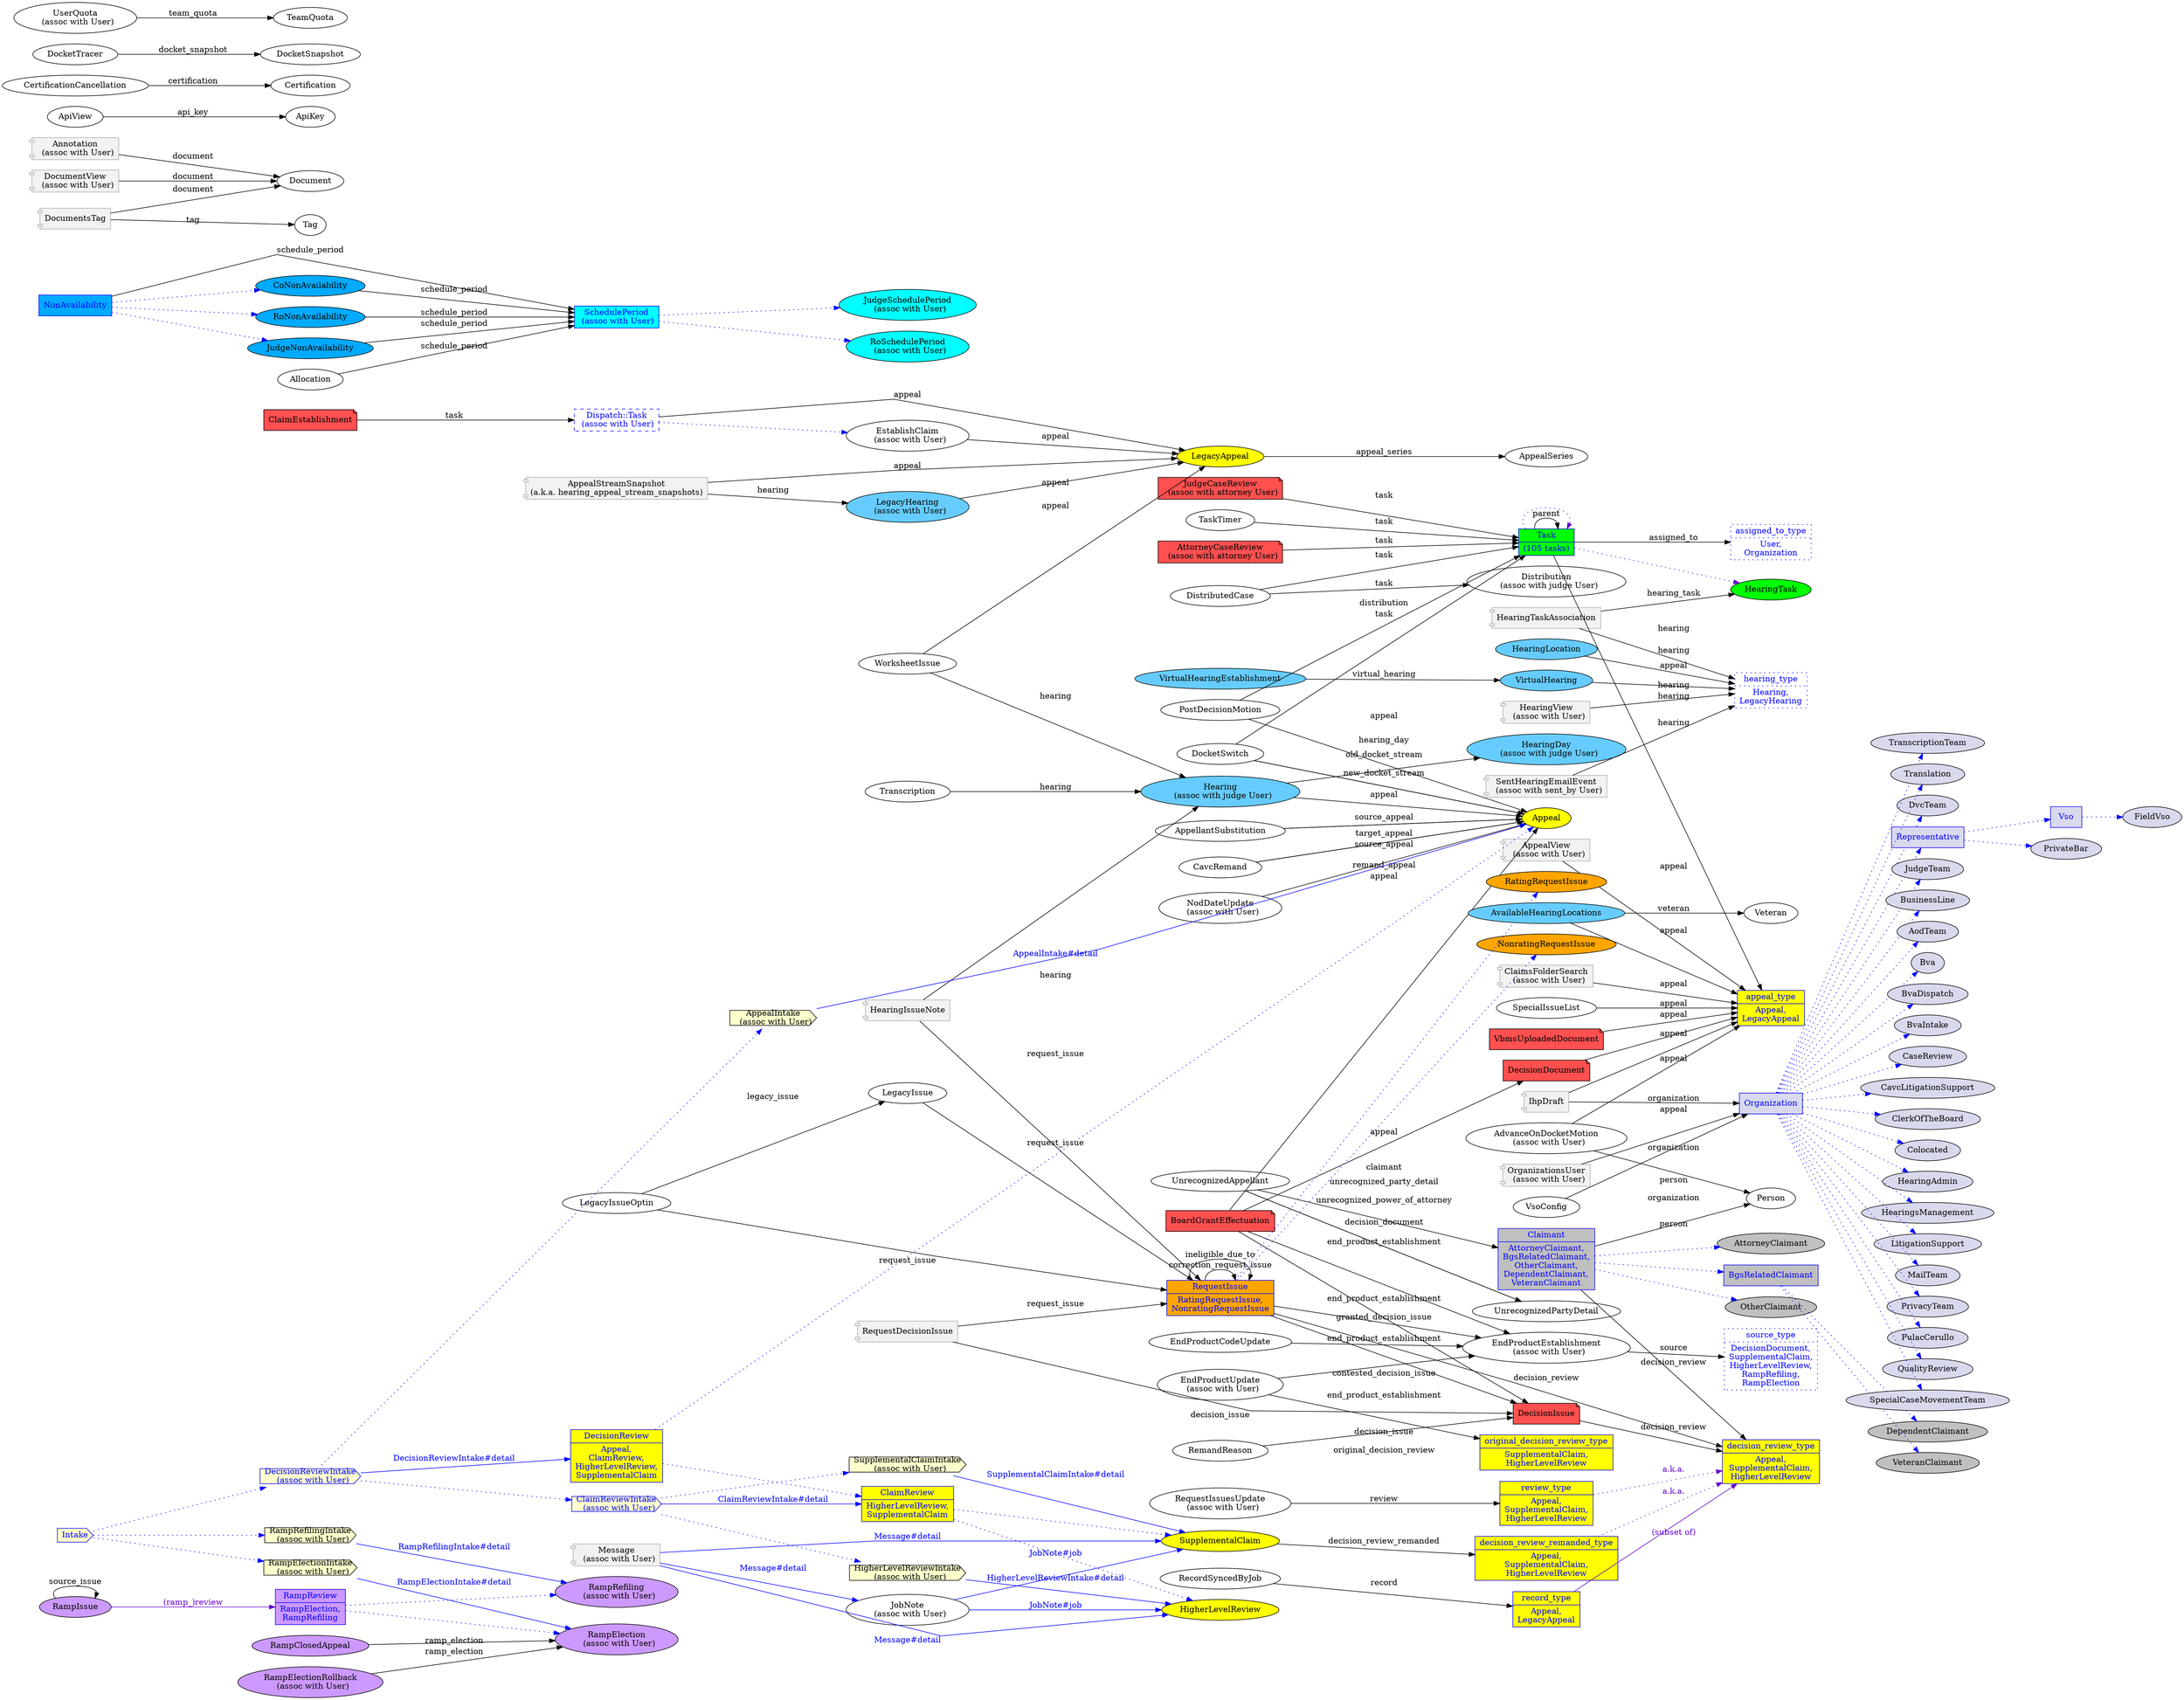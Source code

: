 digraph belongs_to_erd_subclasses {
	graph [bb="0,0,3024,2939.7",
		rankdir=LR,
		splines=line
	];
	node [label="\N"];
	AppealSeries	[
		label=AppealSeries,
		];
	LegacyAppeal	[fillcolor=yellow,
		label=LegacyAppeal,
		style=filled,
		];
	LegacyAppeal -> AppealSeries	[label=appeal_series,
		];
	HearingTask	[fillcolor=green,
		label=HearingTask,
		style=filled,
		];
	HearingTaskAssociation	[color="#aaaaaa",
		fillcolor="#f2f2f2",
		label=HearingTaskAssociation,
		shape=component,
		style=filled,
		];
	HearingTaskAssociation -> HearingTask	[label=hearing_task,
		];
	hearing_type	[color=blue,
		fontcolor=blue,
		label="hearing_type|Hearing,\nLegacyHearing",
		shape=record,
		style=dotted,
		];
	HearingTaskAssociation -> hearing_type	[label=hearing,
		];
	SchedulePeriod	[color=blue,
		fillcolor=cyan,
		fontcolor=blue,
		label="SchedulePeriod\n  (assoc with User)",
		shape=record,
		style=filled,
		];
	JudgeSchedulePeriod	[fillcolor=cyan,
		label="JudgeSchedulePeriod\n  (assoc with User)",
		style=filled,
		];
	SchedulePeriod -> JudgeSchedulePeriod	[color=blue,
		style=dotted];
	RoSchedulePeriod	[fillcolor=cyan,
		label="RoSchedulePeriod\n  (assoc with User)",
		style=filled,
		];
	SchedulePeriod -> RoSchedulePeriod	[color=blue,
		style=dotted];
	NonAvailability	[color=blue,
		fillcolor="#00aaff",
		fontcolor=blue,
		label=NonAvailability,
		shape=record,
		style=filled,
		];
	NonAvailability -> SchedulePeriod	[label=schedule_period,
		];
	CoNonAvailability	[fillcolor="#00aaff",
		label=CoNonAvailability,
		style=filled,
		];
	NonAvailability -> CoNonAvailability	[color=blue,
		style=dotted];
	RoNonAvailability	[fillcolor="#00aaff",
		label=RoNonAvailability,
		style=filled,
		];
	NonAvailability -> RoNonAvailability	[color=blue,
		style=dotted];
	JudgeNonAvailability	[fillcolor="#00aaff",
		label=JudgeNonAvailability,
		style=filled,
		];
	NonAvailability -> JudgeNonAvailability	[color=blue,
		style=dotted];
	DecisionIssue	[fillcolor="#ff5050",
		label=DecisionIssue,
		shape=note,
		style=filled,
		];
	decision_review_type	[color=blue,
		fillcolor=yellow,
		fontcolor=blue,
		label="decision_review_type|Appeal,\nSupplementalClaim,\nHigherLevelReview",
		shape=record,
		style=filled,
		];
	DecisionIssue -> decision_review_type	[label=decision_review,
		];
	RemandReason	[
		label=RemandReason,
		];
	RemandReason -> DecisionIssue	[label=decision_issue,
		];
	Task	[color=blue,
		fillcolor=green,
		fontcolor=blue,
		label="Task|(105 tasks)",
		shape=record,
		style=filled,
		];
	Task -> HearingTask	[color="#6600cc",
		fontcolor="#6600cc",
		style=dotted];
	Task -> Task	[label=parent,
		];
	Task -> Task	[color="#6600cc",
		fontcolor="#6600cc",
		style=dotted];
	assigned_to_type	[color=blue,
		fontcolor=blue,
		label="assigned_to_type|User,\nOrganization",
		shape=record,
		style=dotted,
		];
	Task -> assigned_to_type	[label=assigned_to,
		];
	appeal_type	[color=blue,
		fillcolor=yellow,
		fontcolor=blue,
		label="appeal_type|Appeal,\nLegacyAppeal",
		shape=record,
		style=filled,
		];
	Task -> appeal_type	[label=appeal,
		];
	HearingDay	[fillcolor="#66ccff",
		label="HearingDay\n  (assoc with judge User)",
		style=filled,
		];
	"Dispatch::Task"	[color=blue,
		fontcolor=blue,
		label="Dispatch::Task\n  (assoc with User)",
		shape=record,
		style=dashed,
		];
	"Dispatch::Task" -> LegacyAppeal	[label=appeal,
		];
	EstablishClaim	[
		label="EstablishClaim\n  (assoc with User)",
		];
	"Dispatch::Task" -> EstablishClaim	[color=blue,
		style=dotted];
	Person	[
		label=Person,
		];
	AdvanceOnDocketMotion	[
		label="AdvanceOnDocketMotion\n  (assoc with User)",
		];
	AdvanceOnDocketMotion -> appeal_type	[label=appeal,
		];
	AdvanceOnDocketMotion -> Person	[label=person,
		];
	Document	[
		label=Document,
		];
	Annotation	[color="#aaaaaa",
		fillcolor="#f2f2f2",
		label="Annotation\n  (assoc with User)",
		shape=component,
		style=filled,
		];
	Annotation -> Document	[label=document,
		];
	ApiKey	[
		label=ApiKey,
		];
	ApiView	[
		label=ApiView,
		];
	ApiView -> ApiKey	[label=api_key,
		];
	LegacyHearing	[fillcolor="#66ccff",
		label="LegacyHearing\n  (assoc with User)",
		style=filled,
		];
	LegacyHearing -> LegacyAppeal	[label=appeal,
		];
	AppealStreamSnapshot	[color="#aaaaaa",
		fillcolor="#f2f2f2",
		label="AppealStreamSnapshot\n(a.k.a. hearing_appeal_stream_snapshots)",
		shape=component,
		style=filled,
		];
	AppealStreamSnapshot -> LegacyAppeal	[label=appeal,
		];
	AppealStreamSnapshot -> LegacyHearing	[label=hearing,
		];
	AppealView	[color="#aaaaaa",
		fillcolor="#f2f2f2",
		label="AppealView\n  (assoc with User)",
		shape=component,
		style=filled,
		];
	AppealView -> appeal_type	[label=appeal,
		];
	Appeal	[fillcolor=yellow,
		label=Appeal,
		style=filled,
		];
	AppellantSubstitution	[
		label=AppellantSubstitution,
		];
	AppellantSubstitution -> Appeal	[label=source_appeal,
		];
	AppellantSubstitution -> Appeal	[label=target_appeal,
		];
	AttorneyCaseReview	[fillcolor="#ff5050",
		label="AttorneyCaseReview\n  (assoc with attorney User)",
		shape=note,
		style=filled,
		];
	AttorneyCaseReview -> Task	[label=task,
		];
	Claimant	[color=blue,
		fillcolor=gray,
		fontcolor=blue,
		label="Claimant|AttorneyClaimant,\nBgsRelatedClaimant,\nOtherClaimant,\nDependentClaimant,\nVeteranClaimant",
		shape=record,
		style=filled,
		];
	Claimant -> Person	[label=person,
		];
	Claimant -> decision_review_type	[label=decision_review,
		];
	AttorneyClaimant	[fillcolor=gray,
		label=AttorneyClaimant,
		style=filled,
		];
	Claimant -> AttorneyClaimant	[color=blue,
		style=dotted];
	BgsRelatedClaimant	[color=blue,
		fillcolor=gray,
		fontcolor=blue,
		label=BgsRelatedClaimant,
		shape=record,
		style=filled,
		];
	Claimant -> BgsRelatedClaimant	[color=blue,
		style=dotted];
	OtherClaimant	[fillcolor=gray,
		label=OtherClaimant,
		style=filled,
		];
	Claimant -> OtherClaimant	[color=blue,
		style=dotted];
	BoardGrantEffectuation	[fillcolor="#ff5050",
		label=BoardGrantEffectuation,
		shape=note,
		style=filled,
		];
	BoardGrantEffectuation -> DecisionIssue	[label=granted_decision_issue,
		];
	BoardGrantEffectuation -> Appeal	[label=appeal,
		];
	DecisionDocument	[fillcolor="#ff5050",
		label=DecisionDocument,
		shape=note,
		style=filled,
		];
	BoardGrantEffectuation -> DecisionDocument	[label=decision_document,
		];
	EndProductEstablishment	[
		label="EndProductEstablishment\n  (assoc with User)",
		];
	BoardGrantEffectuation -> EndProductEstablishment	[label=end_product_establishment,
		];
	DecisionDocument -> appeal_type	[label=appeal,
		];
	source_type	[color=blue,
		fontcolor=blue,
		label="source_type|DecisionDocument,\nSupplementalClaim,\nHigherLevelReview,\nRampRefiling,\nRampElection",
		shape=record,
		style=dotted,
		];
	EndProductEstablishment -> source_type	[label=source,
		];
	CavcRemand	[
		label=CavcRemand,
		];
	CavcRemand -> Appeal	[label=source_appeal,
		];
	CavcRemand -> Appeal	[label=remand_appeal,
		];
	Certification	[
		label=Certification,
		];
	CertificationCancellation	[
		label=CertificationCancellation,
		];
	CertificationCancellation -> Certification	[label=certification,
		];
	ClaimEstablishment	[fillcolor="#ff5050",
		label=ClaimEstablishment,
		shape=note,
		style=filled,
		];
	ClaimEstablishment -> "Dispatch::Task"	[label=task,
		];
	ClaimsFolderSearch	[color="#aaaaaa",
		fillcolor="#f2f2f2",
		label="ClaimsFolderSearch\n  (assoc with User)",
		shape=component,
		style=filled,
		];
	ClaimsFolderSearch -> appeal_type	[label=appeal,
		];
	Distribution	[
		label="Distribution\n  (assoc with judge User)",
		];
	DistributedCase	[
		label=DistributedCase,
		];
	DistributedCase -> Task	[label=task,
		];
	DistributedCase -> Distribution	[label=distribution,
		];
	DocketSwitch	[
		label=DocketSwitch,
		];
	DocketSwitch -> Task	[label=task,
		];
	DocketSwitch -> Appeal	[label=old_docket_stream,
		];
	DocketSwitch -> Appeal	[label=new_docket_stream,
		];
	DocketSnapshot	[
		label=DocketSnapshot,
		];
	DocketTracer	[
		label=DocketTracer,
		];
	DocketTracer -> DocketSnapshot	[label=docket_snapshot,
		];
	DocumentView	[color="#aaaaaa",
		fillcolor="#f2f2f2",
		label="DocumentView\n  (assoc with User)",
		shape=component,
		style=filled,
		];
	DocumentView -> Document	[label=document,
		];
	DocumentsTag	[color="#aaaaaa",
		fillcolor="#f2f2f2",
		label=DocumentsTag,
		shape=component,
		style=filled,
		];
	DocumentsTag -> Document	[label=document,
		];
	Tag	[
		label=Tag,
		];
	DocumentsTag -> Tag	[label=tag,
		];
	EndProductCodeUpdate	[
		label=EndProductCodeUpdate,
		];
	EndProductCodeUpdate -> EndProductEstablishment	[label=end_product_establishment,
		];
	EndProductUpdate	[
		label="EndProductUpdate\n  (assoc with User)",
		];
	EndProductUpdate -> EndProductEstablishment	[label=end_product_establishment,
		];
	original_decision_review_type	[color=blue,
		fillcolor=yellow,
		fontcolor=blue,
		label="original_decision_review_type|SupplementalClaim,\nHigherLevelReview",
		shape=record,
		style=filled,
		];
	EndProductUpdate -> original_decision_review_type	[label=original_decision_review,
		];
	Hearing	[fillcolor="#66ccff",
		label="Hearing\n  (assoc with judge User)",
		style=filled,
		];
	Hearing -> HearingDay	[label=hearing_day,
		];
	Hearing -> Appeal	[label=appeal,
		];
	RequestIssue	[color=blue,
		fillcolor=orange,
		fontcolor=blue,
		label="RequestIssue|RatingRequestIssue,\nNonratingRequestIssue",
		shape=record,
		style=filled,
		];
	RequestIssue -> DecisionIssue	[label=contested_decision_issue,
		];
	RequestIssue -> decision_review_type	[label=decision_review,
		];
	RequestIssue -> EndProductEstablishment	[label=end_product_establishment,
		];
	RequestIssue -> RequestIssue	[label=correction_request_issue,
		];
	RequestIssue -> RequestIssue	[label=ineligible_due_to,
		];
	NonratingRequestIssue	[fillcolor=orange,
		label=NonratingRequestIssue,
		style=filled,
		];
	RequestIssue -> NonratingRequestIssue	[color=blue,
		style=dotted];
	RatingRequestIssue	[fillcolor=orange,
		label=RatingRequestIssue,
		style=filled,
		];
	RequestIssue -> RatingRequestIssue	[color=blue,
		style=dotted];
	HearingIssueNote	[color="#aaaaaa",
		fillcolor="#f2f2f2",
		label=HearingIssueNote,
		shape=component,
		style=filled,
		];
	HearingIssueNote -> Hearing	[label=hearing,
		];
	HearingIssueNote -> RequestIssue	[label=request_issue,
		];
	HearingLocation	[fillcolor="#66ccff",
		label=HearingLocation,
		style=filled,
		];
	HearingLocation -> hearing_type	[label=hearing,
		];
	HearingView	[color="#aaaaaa",
		fillcolor="#f2f2f2",
		label="HearingView\n  (assoc with User)",
		shape=component,
		style=filled,
		];
	HearingView -> hearing_type	[label=hearing,
		];
	Allocation	[
		label=Allocation,
		];
	Allocation -> SchedulePeriod	[label=schedule_period,
		];
	Veteran	[
		label=Veteran,
		];
	AvailableHearingLocations	[fillcolor="#66ccff",
		label=AvailableHearingLocations,
		style=filled,
		];
	AvailableHearingLocations -> appeal_type	[label=appeal,
		];
	AvailableHearingLocations -> Veteran	[label=veteran,
		];
	SentHearingEmailEvent	[color="#aaaaaa",
		fillcolor="#f2f2f2",
		label="SentHearingEmailEvent\n  (assoc with sent_by User)",
		shape=component,
		style=filled,
		];
	SentHearingEmailEvent -> hearing_type	[label=hearing,
		];
	Transcription	[
		label=Transcription,
		];
	Transcription -> Hearing	[label=hearing,
		];
	VirtualHearing	[fillcolor="#66ccff",
		label=VirtualHearing,
		style=filled,
		];
	VirtualHearing -> hearing_type	[label=hearing,
		];
	VirtualHearingEstablishment	[fillcolor="#66ccff",
		label=VirtualHearingEstablishment,
		style=filled,
		];
	VirtualHearingEstablishment -> VirtualHearing	[label=virtual_hearing,
		];
	IhpDraft	[color="#aaaaaa",
		fillcolor="#f2f2f2",
		label=IhpDraft,
		shape=component,
		style=filled,
		];
	IhpDraft -> appeal_type	[label=appeal,
		];
	Organization	[color=blue,
		fillcolor="#d9d9ee",
		fontcolor=blue,
		label=Organization,
		shape=record,
		style=filled,
		];
	IhpDraft -> Organization	[label=organization,
		];
	DvcTeam	[fillcolor="#d9d9ee",
		label=DvcTeam,
		style=filled,
		];
	Organization -> DvcTeam	[color=blue,
		style=dotted];
	Representative	[color=blue,
		fillcolor="#d9d9ee",
		fontcolor=blue,
		label=Representative,
		shape=record,
		style=filled,
		];
	Organization -> Representative	[color=blue,
		style=dotted];
	JudgeTeam	[fillcolor="#d9d9ee",
		label=JudgeTeam,
		style=filled,
		];
	Organization -> JudgeTeam	[color=blue,
		style=dotted];
	BusinessLine	[fillcolor="#d9d9ee",
		label=BusinessLine,
		style=filled,
		];
	Organization -> BusinessLine	[color=blue,
		style=dotted];
	AodTeam	[fillcolor="#d9d9ee",
		label=AodTeam,
		style=filled,
		];
	Organization -> AodTeam	[color=blue,
		style=dotted];
	Bva	[fillcolor="#d9d9ee",
		label=Bva,
		style=filled,
		];
	Organization -> Bva	[color=blue,
		style=dotted];
	BvaDispatch	[fillcolor="#d9d9ee",
		label=BvaDispatch,
		style=filled,
		];
	Organization -> BvaDispatch	[color=blue,
		style=dotted];
	BvaIntake	[fillcolor="#d9d9ee",
		label=BvaIntake,
		style=filled,
		];
	Organization -> BvaIntake	[color=blue,
		style=dotted];
	CaseReview	[fillcolor="#d9d9ee",
		label=CaseReview,
		style=filled,
		];
	Organization -> CaseReview	[color=blue,
		style=dotted];
	CavcLitigationSupport	[fillcolor="#d9d9ee",
		label=CavcLitigationSupport,
		style=filled,
		];
	Organization -> CavcLitigationSupport	[color=blue,
		style=dotted];
	ClerkOfTheBoard	[fillcolor="#d9d9ee",
		label=ClerkOfTheBoard,
		style=filled,
		];
	Organization -> ClerkOfTheBoard	[color=blue,
		style=dotted];
	Colocated	[fillcolor="#d9d9ee",
		label=Colocated,
		style=filled,
		];
	Organization -> Colocated	[color=blue,
		style=dotted];
	HearingAdmin	[fillcolor="#d9d9ee",
		label=HearingAdmin,
		style=filled,
		];
	Organization -> HearingAdmin	[color=blue,
		style=dotted];
	HearingsManagement	[fillcolor="#d9d9ee",
		label=HearingsManagement,
		style=filled,
		];
	Organization -> HearingsManagement	[color=blue,
		style=dotted];
	LitigationSupport	[fillcolor="#d9d9ee",
		label=LitigationSupport,
		style=filled,
		];
	Organization -> LitigationSupport	[color=blue,
		style=dotted];
	MailTeam	[fillcolor="#d9d9ee",
		label=MailTeam,
		style=filled,
		];
	Organization -> MailTeam	[color=blue,
		style=dotted];
	PrivacyTeam	[fillcolor="#d9d9ee",
		label=PrivacyTeam,
		style=filled,
		];
	Organization -> PrivacyTeam	[color=blue,
		style=dotted];
	PulacCerullo	[fillcolor="#d9d9ee",
		label=PulacCerullo,
		style=filled,
		];
	Organization -> PulacCerullo	[color=blue,
		style=dotted];
	QualityReview	[fillcolor="#d9d9ee",
		label=QualityReview,
		style=filled,
		];
	Organization -> QualityReview	[color=blue,
		style=dotted];
	SpecialCaseMovementTeam	[fillcolor="#d9d9ee",
		label=SpecialCaseMovementTeam,
		style=filled,
		];
	Organization -> SpecialCaseMovementTeam	[color=blue,
		style=dotted];
	TranscriptionTeam	[fillcolor="#d9d9ee",
		label=TranscriptionTeam,
		style=filled,
		];
	Organization -> TranscriptionTeam	[color=blue,
		style=dotted];
	Translation	[fillcolor="#d9d9ee",
		label=Translation,
		style=filled,
		];
	Organization -> Translation	[color=blue,
		style=dotted];
	JobNote	[
		label="JobNote\n  (assoc with User)",
		];
	SupplementalClaim	[fillcolor=yellow,
		label=SupplementalClaim,
		style=filled,
		];
	JobNote -> SupplementalClaim	[color=blue,
		fontcolor=blue,
		label="JobNote#job",
		];
	HigherLevelReview	[fillcolor=yellow,
		label=HigherLevelReview,
		style=filled,
		];
	JobNote -> HigherLevelReview	[color=blue,
		fontcolor=blue,
		label="JobNote#job",
		];
	JudgeCaseReview	[fillcolor="#ff5050",
		label="JudgeCaseReview\n  (assoc with attorney User)",
		shape=note,
		style=filled,
		];
	JudgeCaseReview -> Task	[label=task,
		];
	LegacyIssue	[
		label=LegacyIssue,
		];
	LegacyIssue -> RequestIssue	[label=request_issue,
		];
	LegacyIssueOptin	[
		label=LegacyIssueOptin,
		];
	LegacyIssueOptin -> RequestIssue	[label=request_issue,
		];
	LegacyIssueOptin -> LegacyIssue	[label=legacy_issue,
		];
	Message	[color="#aaaaaa",
		fillcolor="#f2f2f2",
		label="Message\n  (assoc with User)",
		shape=component,
		style=filled,
		];
	Message -> JobNote	[color=blue,
		fontcolor=blue,
		label="Message#detail",
		];
	Message -> SupplementalClaim	[color=blue,
		fontcolor=blue,
		label="Message#detail",
		];
	Message -> HigherLevelReview	[color=blue,
		fontcolor=blue,
		label="Message#detail",
		];
	NodDateUpdate	[
		label="NodDateUpdate\n  (assoc with User)",
		];
	NodDateUpdate -> Appeal	[label=appeal,
		];
	OrganizationsUser	[color="#aaaaaa",
		fillcolor="#f2f2f2",
		label="OrganizationsUser\n  (assoc with User)",
		shape=component,
		style=filled,
		];
	OrganizationsUser -> Organization	[label=organization,
		];
	PostDecisionMotion	[
		label=PostDecisionMotion,
		];
	PostDecisionMotion -> Task	[label=task,
		];
	PostDecisionMotion -> Appeal	[label=appeal,
		];
	RampElection	[fillcolor="#cc99ff",
		label="RampElection\n  (assoc with User)",
		style=filled,
		];
	RampClosedAppeal	[fillcolor="#cc99ff",
		label=RampClosedAppeal,
		style=filled,
		];
	RampClosedAppeal -> RampElection	[label=ramp_election,
		];
	RampReview	[color=blue,
		fillcolor="#cc99ff",
		fontcolor=blue,
		label="RampReview|RampElection,\nRampRefiling",
		shape=record,
		style=filled,
		];
	RampReview -> RampElection	[color=blue,
		style=dotted];
	RampRefiling	[fillcolor="#cc99ff",
		label="RampRefiling\n  (assoc with User)",
		style=filled,
		];
	RampReview -> RampRefiling	[color=blue,
		style=dotted];
	RampElectionRollback	[fillcolor="#cc99ff",
		label="RampElectionRollback\n  (assoc with User)",
		style=filled,
		];
	RampElectionRollback -> RampElection	[label=ramp_election,
		];
	RampIssue	[fillcolor="#cc99ff",
		label=RampIssue,
		style=filled,
		];
	RampIssue -> RampReview	[color="#6600cc",
		fontcolor="#6600cc",
		label="(ramp_)review",
		];
	RampIssue -> RampIssue	[label=source_issue,
		];
	record_type	[color=blue,
		fillcolor=yellow,
		fontcolor=blue,
		label="record_type|Appeal,\nLegacyAppeal",
		shape=record,
		style=filled,
		];
	record_type -> decision_review_type	[color="#6600cc",
		fontcolor="#6600cc",
		label="(subset of)",
		];
	RecordSyncedByJob	[
		label=RecordSyncedByJob,
		];
	RecordSyncedByJob -> record_type	[label=record,
		];
	RequestDecisionIssue	[color="#aaaaaa",
		fillcolor="#f2f2f2",
		label=RequestDecisionIssue,
		shape=component,
		style=filled,
		];
	RequestDecisionIssue -> DecisionIssue	[label=decision_issue,
		];
	RequestDecisionIssue -> RequestIssue	[label=request_issue,
		];
	RequestIssuesUpdate	[
		label="RequestIssuesUpdate\n  (assoc with User)",
		];
	review_type	[color=blue,
		fillcolor=yellow,
		fontcolor=blue,
		label="review_type|Appeal,\nSupplementalClaim,\nHigherLevelReview",
		shape=record,
		style=filled,
		];
	RequestIssuesUpdate -> review_type	[label=review,
		];
	review_type -> decision_review_type	[color="#6600cc",
		fontcolor="#6600cc",
		label="a.k.a.",
		style=dotted];
	SpecialIssueList	[
		label=SpecialIssueList,
		];
	SpecialIssueList -> appeal_type	[label=appeal,
		];
	TaskTimer	[
		label=TaskTimer,
		];
	TaskTimer -> Task	[label=task,
		];
	UnrecognizedAppellant	[
		label=UnrecognizedAppellant,
		];
	UnrecognizedAppellant -> Claimant	[label=claimant,
		];
	UnrecognizedPartyDetail	[
		label=UnrecognizedPartyDetail,
		];
	UnrecognizedAppellant -> UnrecognizedPartyDetail	[label=unrecognized_party_detail,
		];
	UnrecognizedAppellant -> UnrecognizedPartyDetail	[label=unrecognized_power_of_attorney,
		];
	UserQuota	[
		label="UserQuota\n  (assoc with User)",
		];
	TeamQuota	[
		label=TeamQuota,
		];
	UserQuota -> TeamQuota	[label=team_quota,
		];
	VbmsUploadedDocument	[fillcolor="#ff5050",
		label=VbmsUploadedDocument,
		shape=note,
		style=filled,
		];
	VbmsUploadedDocument -> appeal_type	[label=appeal,
		];
	VsoConfig	[
		label=VsoConfig,
		];
	VsoConfig -> Organization	[label=organization,
		];
	WorksheetIssue	[
		label=WorksheetIssue,
		];
	WorksheetIssue -> LegacyAppeal	[label=appeal,
		];
	WorksheetIssue -> Hearing	[label=hearing,
		];
	CoNonAvailability -> SchedulePeriod	[label=schedule_period,
		];
	RoNonAvailability -> SchedulePeriod	[label=schedule_period,
		];
	JudgeNonAvailability -> SchedulePeriod	[label=schedule_period,
		];
	EstablishClaim -> LegacyAppeal	[label=appeal,
		];
	DecisionReviewIntake	[color=blue,
		fillcolor="#ffffcc",
		fontcolor=blue,
		label="DecisionReviewIntake\n  (assoc with User)",
		shape=cds,
		style=filled,
		];
	AppealIntake	[fillcolor="#ffffcc",
		label="AppealIntake\n  (assoc with User)",
		shape=cds,
		style=filled,
		];
	DecisionReviewIntake -> AppealIntake	[color=blue,
		style=dotted];
	ClaimReviewIntake	[color=blue,
		fillcolor="#ffffcc",
		fontcolor=blue,
		label="ClaimReviewIntake\n  (assoc with User)",
		shape=cds,
		style=filled,
		];
	DecisionReviewIntake -> ClaimReviewIntake	[color=blue,
		style=dotted];
	DecisionReview	[color=blue,
		fillcolor=yellow,
		fontcolor=blue,
		label="DecisionReview|Appeal,\nClaimReview,\nHigherLevelReview,\nSupplementalClaim",
		shape=record,
		style=filled,
		];
	DecisionReviewIntake -> DecisionReview	[color=blue,
		fontcolor=blue,
		label="DecisionReviewIntake#detail",
		];
	RampElectionIntake	[fillcolor="#ffffcc",
		label="RampElectionIntake\n  (assoc with User)",
		shape=cds,
		style=filled,
		];
	RampElectionIntake -> RampElection	[color=blue,
		fontcolor=blue,
		label="RampElectionIntake#detail",
		];
	RampRefilingIntake	[fillcolor="#ffffcc",
		label="RampRefilingIntake\n  (assoc with User)",
		shape=cds,
		style=filled,
		];
	RampRefilingIntake -> RampRefiling	[color=blue,
		fontcolor=blue,
		label="RampRefilingIntake#detail",
		];
	AppealIntake -> Appeal	[color=blue,
		fontcolor=blue,
		label="AppealIntake#detail",
		];
	HigherLevelReviewIntake	[fillcolor="#ffffcc",
		label="HigherLevelReviewIntake\n  (assoc with User)",
		shape=cds,
		style=filled,
		];
	ClaimReviewIntake -> HigherLevelReviewIntake	[color=blue,
		style=dotted];
	SupplementalClaimIntake	[fillcolor="#ffffcc",
		label="SupplementalClaimIntake\n  (assoc with User)",
		shape=cds,
		style=filled,
		];
	ClaimReviewIntake -> SupplementalClaimIntake	[color=blue,
		style=dotted];
	ClaimReview	[color=blue,
		fillcolor=yellow,
		fontcolor=blue,
		label="ClaimReview|HigherLevelReview,\nSupplementalClaim",
		shape=record,
		style=filled,
		];
	ClaimReviewIntake -> ClaimReview	[color=blue,
		fontcolor=blue,
		label="ClaimReviewIntake#detail",
		];
	HigherLevelReviewIntake -> HigherLevelReview	[color=blue,
		fontcolor=blue,
		label="HigherLevelReviewIntake#detail",
		];
	SupplementalClaimIntake -> SupplementalClaim	[color=blue,
		fontcolor=blue,
		label="SupplementalClaimIntake#detail",
		];
	decision_review_remanded_type	[color=blue,
		fillcolor=yellow,
		fontcolor=blue,
		label="decision_review_remanded_type|Appeal,\nSupplementalClaim,\nHigherLevelReview",
		shape=record,
		style=filled,
		];
	decision_review_remanded_type -> decision_review_type	[color="#6600cc",
		fontcolor="#6600cc",
		label="a.k.a.",
		style=dotted];
	SupplementalClaim -> decision_review_remanded_type	[label=decision_review_remanded,
		];
	DecisionReview -> Appeal	[color=blue,
		style=dotted];
	DecisionReview -> ClaimReview	[color=blue,
		style=dotted];
	ClaimReview -> SupplementalClaim	[color=blue,
		style=dotted];
	ClaimReview -> HigherLevelReview	[color=blue,
		style=dotted];
	Vso	[color=blue,
		fillcolor="#d9d9ee",
		fontcolor=blue,
		label=Vso,
		shape=record,
		style=filled,
		];
	Representative -> Vso	[color=blue,
		style=dotted];
	PrivateBar	[fillcolor="#d9d9ee",
		label=PrivateBar,
		style=filled,
		];
	Representative -> PrivateBar	[color=blue,
		style=dotted];
	Intake	[color=blue,
		fillcolor="#ffffcc",
		fontcolor=blue,
		label=Intake,
		shape=cds,
		style=filled,
		];
	Intake -> DecisionReviewIntake	[color=blue,
		style=dotted];
	Intake -> RampElectionIntake	[color=blue,
		style=dotted];
	Intake -> RampRefilingIntake	[color=blue,
		style=dotted];
	DependentClaimant	[fillcolor=gray,
		label=DependentClaimant,
		style=filled,
		];
	BgsRelatedClaimant -> DependentClaimant	[color=blue,
		style=dotted];
	VeteranClaimant	[fillcolor=gray,
		label=VeteranClaimant,
		style=filled,
		];
	BgsRelatedClaimant -> VeteranClaimant	[color=blue,
		style=dotted];
	FieldVso	[fillcolor="#d9d9ee",
		label=FieldVso,
		style=filled,
		];
	Vso -> FieldVso	[color=blue,
		style=dotted];
}
